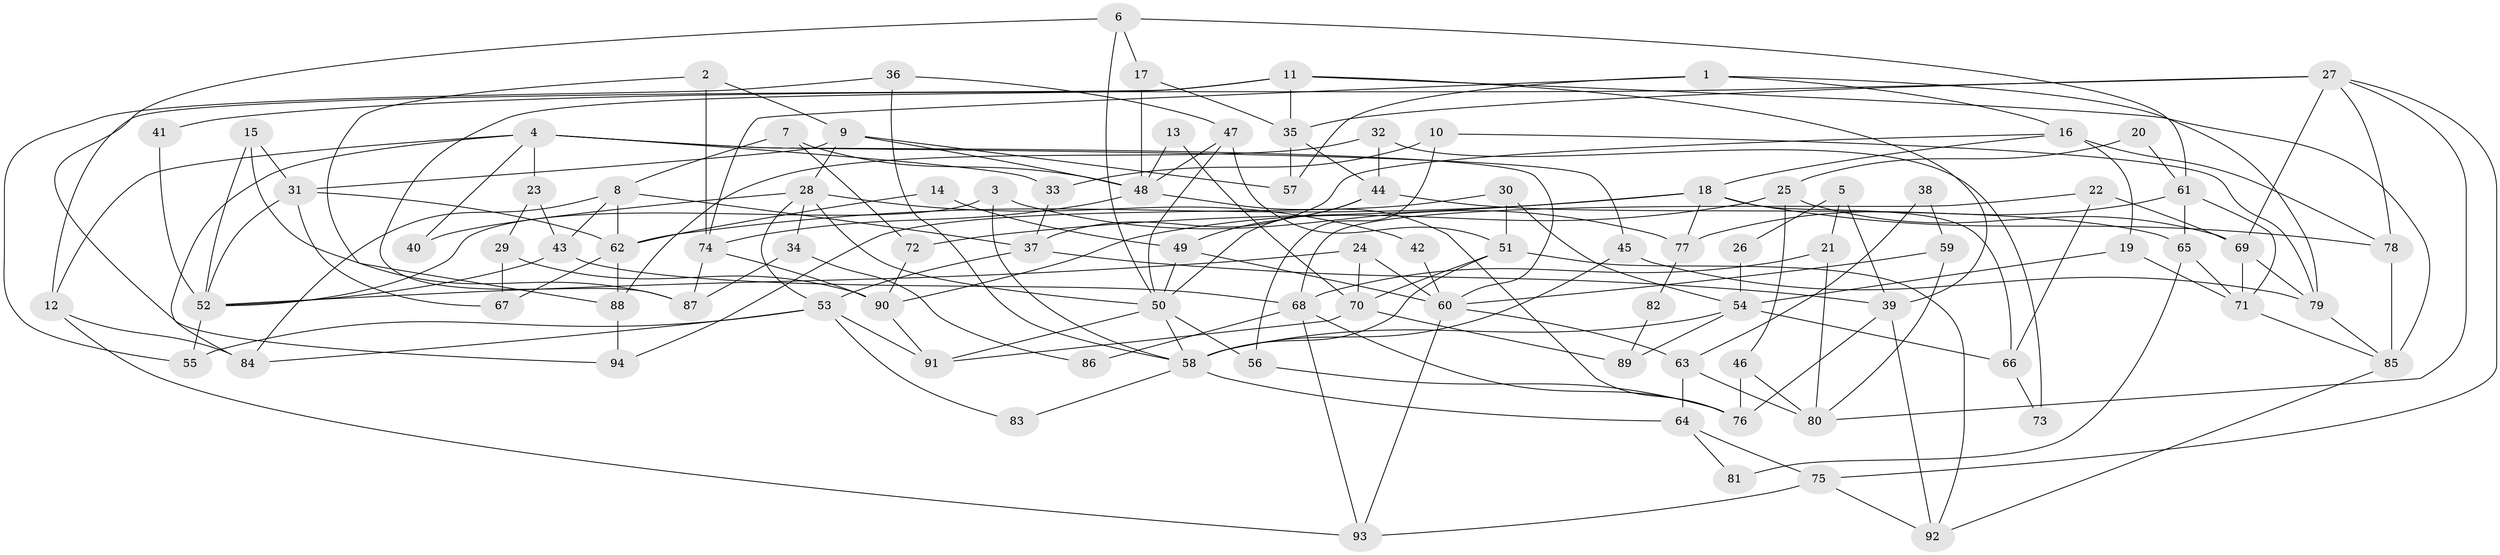 // Generated by graph-tools (version 1.1) at 2025/02/03/09/25 03:02:14]
// undirected, 94 vertices, 188 edges
graph export_dot {
graph [start="1"]
  node [color=gray90,style=filled];
  1;
  2;
  3;
  4;
  5;
  6;
  7;
  8;
  9;
  10;
  11;
  12;
  13;
  14;
  15;
  16;
  17;
  18;
  19;
  20;
  21;
  22;
  23;
  24;
  25;
  26;
  27;
  28;
  29;
  30;
  31;
  32;
  33;
  34;
  35;
  36;
  37;
  38;
  39;
  40;
  41;
  42;
  43;
  44;
  45;
  46;
  47;
  48;
  49;
  50;
  51;
  52;
  53;
  54;
  55;
  56;
  57;
  58;
  59;
  60;
  61;
  62;
  63;
  64;
  65;
  66;
  67;
  68;
  69;
  70;
  71;
  72;
  73;
  74;
  75;
  76;
  77;
  78;
  79;
  80;
  81;
  82;
  83;
  84;
  85;
  86;
  87;
  88;
  89;
  90;
  91;
  92;
  93;
  94;
  1 -- 57;
  1 -- 79;
  1 -- 16;
  1 -- 74;
  2 -- 9;
  2 -- 74;
  2 -- 88;
  3 -- 58;
  3 -- 52;
  3 -- 77;
  4 -- 45;
  4 -- 12;
  4 -- 23;
  4 -- 33;
  4 -- 40;
  4 -- 60;
  4 -- 84;
  5 -- 39;
  5 -- 21;
  5 -- 26;
  6 -- 94;
  6 -- 50;
  6 -- 17;
  6 -- 61;
  7 -- 48;
  7 -- 8;
  7 -- 72;
  8 -- 37;
  8 -- 84;
  8 -- 43;
  8 -- 62;
  9 -- 28;
  9 -- 31;
  9 -- 48;
  9 -- 57;
  10 -- 79;
  10 -- 56;
  10 -- 33;
  11 -- 85;
  11 -- 12;
  11 -- 35;
  11 -- 39;
  11 -- 87;
  12 -- 93;
  12 -- 84;
  13 -- 70;
  13 -- 48;
  14 -- 62;
  14 -- 49;
  15 -- 87;
  15 -- 31;
  15 -- 52;
  16 -- 37;
  16 -- 18;
  16 -- 19;
  16 -- 78;
  17 -- 35;
  17 -- 48;
  18 -- 78;
  18 -- 62;
  18 -- 66;
  18 -- 72;
  18 -- 77;
  19 -- 54;
  19 -- 71;
  20 -- 25;
  20 -- 61;
  21 -- 80;
  21 -- 68;
  22 -- 68;
  22 -- 69;
  22 -- 66;
  23 -- 43;
  23 -- 29;
  24 -- 52;
  24 -- 60;
  24 -- 70;
  25 -- 90;
  25 -- 69;
  25 -- 46;
  26 -- 54;
  27 -- 35;
  27 -- 80;
  27 -- 41;
  27 -- 69;
  27 -- 75;
  27 -- 78;
  28 -- 50;
  28 -- 53;
  28 -- 34;
  28 -- 40;
  28 -- 42;
  29 -- 90;
  29 -- 67;
  30 -- 54;
  30 -- 51;
  30 -- 94;
  31 -- 62;
  31 -- 67;
  31 -- 52;
  32 -- 44;
  32 -- 88;
  32 -- 73;
  33 -- 37;
  34 -- 87;
  34 -- 86;
  35 -- 44;
  35 -- 57;
  36 -- 47;
  36 -- 55;
  36 -- 58;
  37 -- 39;
  37 -- 53;
  38 -- 63;
  38 -- 59;
  39 -- 92;
  39 -- 76;
  41 -- 52;
  42 -- 60;
  43 -- 52;
  43 -- 68;
  44 -- 49;
  44 -- 65;
  44 -- 50;
  45 -- 79;
  45 -- 58;
  46 -- 76;
  46 -- 80;
  47 -- 48;
  47 -- 51;
  47 -- 50;
  48 -- 74;
  48 -- 76;
  49 -- 60;
  49 -- 50;
  50 -- 56;
  50 -- 58;
  50 -- 91;
  51 -- 70;
  51 -- 58;
  51 -- 92;
  52 -- 55;
  53 -- 91;
  53 -- 55;
  53 -- 83;
  53 -- 84;
  54 -- 58;
  54 -- 66;
  54 -- 89;
  56 -- 76;
  58 -- 64;
  58 -- 83;
  59 -- 60;
  59 -- 80;
  60 -- 93;
  60 -- 63;
  61 -- 77;
  61 -- 65;
  61 -- 71;
  62 -- 67;
  62 -- 88;
  63 -- 64;
  63 -- 80;
  64 -- 75;
  64 -- 81;
  65 -- 71;
  65 -- 81;
  66 -- 73;
  68 -- 76;
  68 -- 86;
  68 -- 93;
  69 -- 71;
  69 -- 79;
  70 -- 91;
  70 -- 89;
  71 -- 85;
  72 -- 90;
  74 -- 87;
  74 -- 90;
  75 -- 92;
  75 -- 93;
  77 -- 82;
  78 -- 85;
  79 -- 85;
  82 -- 89;
  85 -- 92;
  88 -- 94;
  90 -- 91;
}
